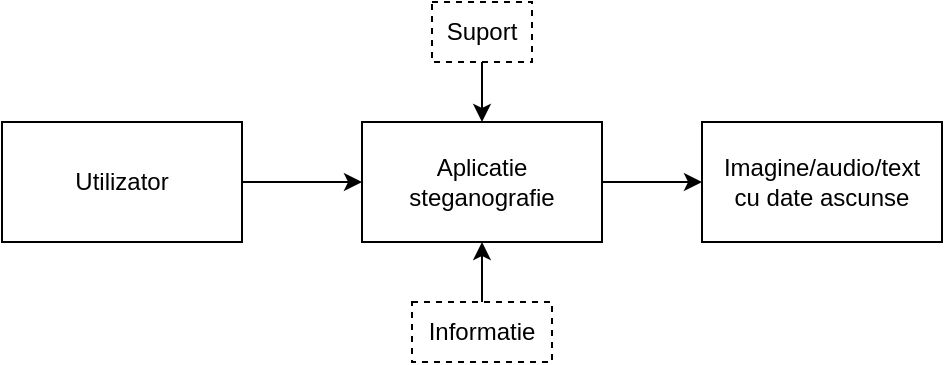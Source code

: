 <mxfile version="27.1.5">
  <diagram name="Page-1" id="whJo3zpeCuc-1SJSXtdA">
    <mxGraphModel dx="1281" dy="534" grid="1" gridSize="10" guides="1" tooltips="1" connect="1" arrows="1" fold="1" page="1" pageScale="1" pageWidth="2000" pageHeight="2000" math="0" shadow="0">
      <root>
        <mxCell id="0" />
        <mxCell id="1" parent="0" />
        <mxCell id="RhevtmcQqe0NivJIvlGv-3" style="edgeStyle=orthogonalEdgeStyle;rounded=0;orthogonalLoop=1;jettySize=auto;html=1;exitX=1;exitY=0.5;exitDx=0;exitDy=0;entryX=0;entryY=0.5;entryDx=0;entryDy=0;strokeColor=light-dark(#000000,#3333FF);" edge="1" parent="1" source="RhevtmcQqe0NivJIvlGv-1" target="RhevtmcQqe0NivJIvlGv-2">
          <mxGeometry relative="1" as="geometry" />
        </mxCell>
        <mxCell id="RhevtmcQqe0NivJIvlGv-1" value="Utilizator" style="rounded=0;whiteSpace=wrap;html=1;" vertex="1" parent="1">
          <mxGeometry x="240" y="170" width="120" height="60" as="geometry" />
        </mxCell>
        <mxCell id="RhevtmcQqe0NivJIvlGv-10" style="edgeStyle=orthogonalEdgeStyle;rounded=0;orthogonalLoop=1;jettySize=auto;html=1;exitX=1;exitY=0.5;exitDx=0;exitDy=0;entryX=0;entryY=0.5;entryDx=0;entryDy=0;strokeColor=light-dark(#000000,#3333FF);" edge="1" parent="1" source="RhevtmcQqe0NivJIvlGv-2" target="RhevtmcQqe0NivJIvlGv-9">
          <mxGeometry relative="1" as="geometry" />
        </mxCell>
        <mxCell id="RhevtmcQqe0NivJIvlGv-2" value="Aplicatie steganografie" style="rounded=0;whiteSpace=wrap;html=1;" vertex="1" parent="1">
          <mxGeometry x="420" y="170" width="120" height="60" as="geometry" />
        </mxCell>
        <mxCell id="RhevtmcQqe0NivJIvlGv-6" style="edgeStyle=orthogonalEdgeStyle;rounded=0;orthogonalLoop=1;jettySize=auto;html=1;exitX=0.5;exitY=1;exitDx=0;exitDy=0;entryX=0.5;entryY=0;entryDx=0;entryDy=0;strokeColor=light-dark(#000000,#3333FF);" edge="1" parent="1" source="RhevtmcQqe0NivJIvlGv-4" target="RhevtmcQqe0NivJIvlGv-2">
          <mxGeometry relative="1" as="geometry" />
        </mxCell>
        <mxCell id="RhevtmcQqe0NivJIvlGv-4" value="Suport" style="rounded=0;whiteSpace=wrap;html=1;dashed=1;" vertex="1" parent="1">
          <mxGeometry x="455" y="110" width="50" height="30" as="geometry" />
        </mxCell>
        <mxCell id="RhevtmcQqe0NivJIvlGv-7" style="edgeStyle=orthogonalEdgeStyle;rounded=0;orthogonalLoop=1;jettySize=auto;html=1;exitX=0.5;exitY=0;exitDx=0;exitDy=0;entryX=0.5;entryY=1;entryDx=0;entryDy=0;strokeColor=light-dark(#000000,#3333FF);" edge="1" parent="1" source="RhevtmcQqe0NivJIvlGv-5" target="RhevtmcQqe0NivJIvlGv-2">
          <mxGeometry relative="1" as="geometry" />
        </mxCell>
        <mxCell id="RhevtmcQqe0NivJIvlGv-5" value="Informatie" style="rounded=0;whiteSpace=wrap;html=1;dashed=1;" vertex="1" parent="1">
          <mxGeometry x="445" y="260" width="70" height="30" as="geometry" />
        </mxCell>
        <mxCell id="RhevtmcQqe0NivJIvlGv-9" value="Imagine/audio/text&lt;div&gt;cu date ascunse&lt;/div&gt;" style="rounded=0;whiteSpace=wrap;html=1;" vertex="1" parent="1">
          <mxGeometry x="590" y="170" width="120" height="60" as="geometry" />
        </mxCell>
      </root>
    </mxGraphModel>
  </diagram>
</mxfile>
